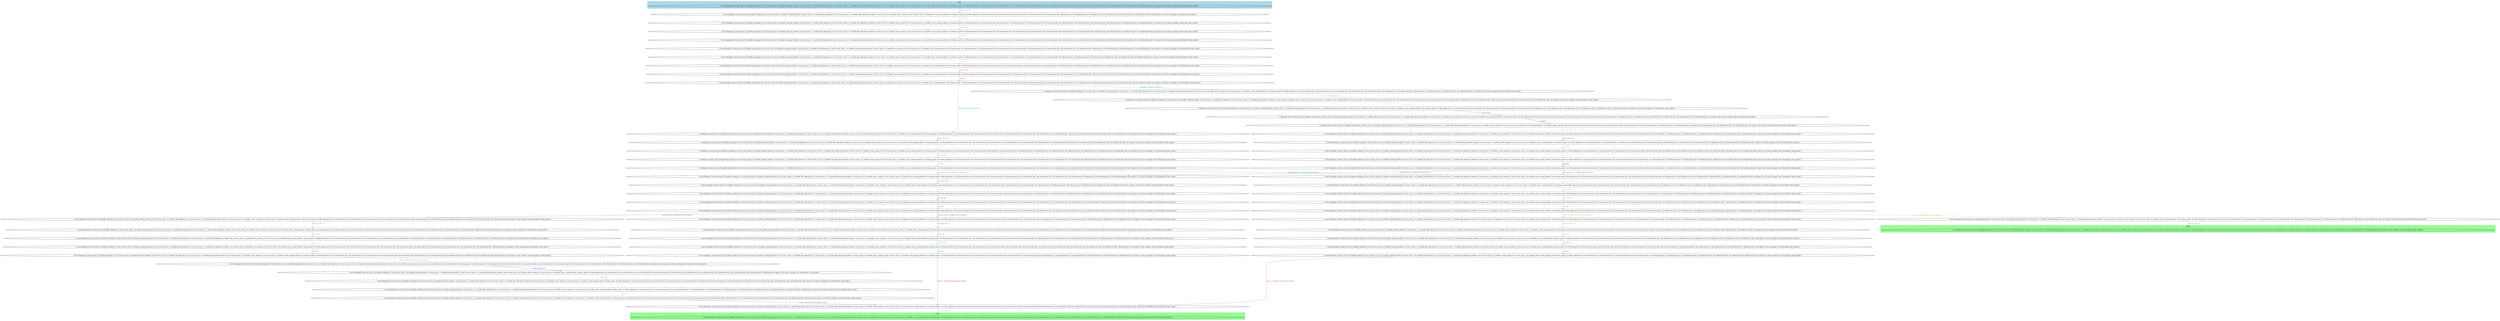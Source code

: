 digraph G {
0 [label="{ (not (cleaning)), (current_state_0 s0_handler_cleaning_0), (not (current_state_0 s0_handler_cleaning_broken)), (current_state_1 s1_handler_film_deposition_0), (not (current_state_1 s1_handler_film_deposition_broken)), (current_state_2 s2_handler_resist_coating_0), (not (current_state_2 s2_handler_resist_coating_broken)), (not (dummy_goal)), (not (film_deposition)), (not (newautstate q2)), (not (newautstate q3)), (not (newautstate q4)), (not (newautstate q5)), (not (newautstate q6)), (oldautstate q1), (not (oldautstate q2)), (not (oldautstate q3)), (not (oldautstate q4)), (not (oldautstate q5)), (not (oldautstate q6)), (not (repair)), (not (resist_coating)), (startsymb), (trans_mode) }"];
1 [label="{ (not (cleaning)), (current_state_0 s0_handler_cleaning_0), (not (current_state_0 s0_handler_cleaning_broken)), (current_state_1 s1_handler_film_deposition_0), (not (current_state_1 s1_handler_film_deposition_broken)), (current_state_2 s2_handler_resist_coating_0), (not (current_state_2 s2_handler_resist_coating_broken)), (not (dummy_goal)), (not (film_deposition)), (not (newautstate q2)), (newautstate q3), (not (newautstate q4)), (not (newautstate q5)), (not (newautstate q6)), (oldautstate q1), (not (oldautstate q2)), (not (oldautstate q3)), (not (oldautstate q4)), (not (oldautstate q5)), (not (oldautstate q6)), (not (repair)), (not (resist_coating)), (startsymb), (trans_mode) }"];
2 [label="{ (not (cleaning)), (current_state_0 s0_handler_cleaning_0), (not (current_state_0 s0_handler_cleaning_broken)), (current_state_1 s1_handler_film_deposition_0), (not (current_state_1 s1_handler_film_deposition_broken)), (current_state_2 s2_handler_resist_coating_0), (not (current_state_2 s2_handler_resist_coating_broken)), (not (dummy_goal)), (not (film_deposition)), (not (newautstate q2)), (newautstate q3), (not (newautstate q4)), (not (newautstate q5)), (not (newautstate q6)), (not (oldautstate q1)), (not (oldautstate q2)), (not (oldautstate q3)), (not (oldautstate q4)), (not (oldautstate q5)), (not (oldautstate q6)), (not (repair)), (not (resist_coating)), (startsymb), (sync_mode) }"];
3 [label="{ (not (cleaning)), (current_state_0 s0_handler_cleaning_0), (not (current_state_0 s0_handler_cleaning_broken)), (current_state_1 s1_handler_film_deposition_0), (not (current_state_1 s1_handler_film_deposition_broken)), (current_state_2 s2_handler_resist_coating_0), (not (current_state_2 s2_handler_resist_coating_broken)), (not (dummy_goal)), (not (film_deposition)), (not (newautstate q2)), (not (newautstate q3)), (not (newautstate q4)), (not (newautstate q5)), (not (newautstate q6)), (not (oldautstate q1)), (not (oldautstate q2)), (oldautstate q3), (not (oldautstate q4)), (not (oldautstate q5)), (not (oldautstate q6)), (not (repair)), (not (resist_coating)), (startsymb), (sync_mode) }"];
4 [label="{ (not (cleaning)), (current_state_0 s0_handler_cleaning_0), (not (current_state_0 s0_handler_cleaning_broken)), (current_state_1 s1_handler_film_deposition_0), (not (current_state_1 s1_handler_film_deposition_broken)), (current_state_2 s2_handler_resist_coating_0), (not (current_state_2 s2_handler_resist_coating_broken)), (not (dummy_goal)), (not (film_deposition)), (not (newautstate q2)), (not (newautstate q3)), (not (newautstate q4)), (not (newautstate q5)), (not (newautstate q6)), (not (oldautstate q1)), (not (oldautstate q2)), (oldautstate q3), (not (oldautstate q4)), (not (oldautstate q5)), (not (oldautstate q6)), (not (repair)), (not (resist_coating)), (startsymb), (world_mode) }"];
5 [label="{ (not (cleaning)), (current_state_0 s0_handler_cleaning_0), (not (current_state_0 s0_handler_cleaning_broken)), (current_state_1 s1_handler_film_deposition_0), (not (current_state_1 s1_handler_film_deposition_broken)), (current_state_2 s2_handler_resist_coating_0), (not (current_state_2 s2_handler_resist_coating_broken)), (not (dummy_goal)), (not (film_deposition)), (not (newautstate q2)), (not (newautstate q3)), (not (newautstate q4)), (not (newautstate q5)), (not (newautstate q6)), (not (oldautstate q1)), (not (oldautstate q2)), (oldautstate q3), (not (oldautstate q4)), (not (oldautstate q5)), (not (oldautstate q6)), (not (repair)), (not (resist_coating)), (not (startsymb)), (trans_mode) }"];
6 [label="{ (not (cleaning)), (current_state_0 s0_handler_cleaning_0), (not (current_state_0 s0_handler_cleaning_broken)), (current_state_1 s1_handler_film_deposition_0), (not (current_state_1 s1_handler_film_deposition_broken)), (current_state_2 s2_handler_resist_coating_0), (not (current_state_2 s2_handler_resist_coating_broken)), (not (dummy_goal)), (not (film_deposition)), (not (newautstate q2)), (newautstate q3), (not (newautstate q4)), (not (newautstate q5)), (not (newautstate q6)), (not (oldautstate q1)), (not (oldautstate q2)), (oldautstate q3), (not (oldautstate q4)), (not (oldautstate q5)), (not (oldautstate q6)), (not (repair)), (not (resist_coating)), (not (startsymb)), (trans_mode) }"];
7 [label="{ (not (cleaning)), (current_state_0 s0_handler_cleaning_0), (not (current_state_0 s0_handler_cleaning_broken)), (current_state_1 s1_handler_film_deposition_0), (not (current_state_1 s1_handler_film_deposition_broken)), (current_state_2 s2_handler_resist_coating_0), (not (current_state_2 s2_handler_resist_coating_broken)), (not (dummy_goal)), (not (film_deposition)), (not (newautstate q2)), (newautstate q3), (not (newautstate q4)), (not (newautstate q5)), (not (newautstate q6)), (not (oldautstate q1)), (not (oldautstate q2)), (not (oldautstate q3)), (not (oldautstate q4)), (not (oldautstate q5)), (not (oldautstate q6)), (not (repair)), (not (resist_coating)), (not (startsymb)), (sync_mode) }"];
8 [label="{ (not (cleaning)), (current_state_0 s0_handler_cleaning_0), (not (current_state_0 s0_handler_cleaning_broken)), (current_state_1 s1_handler_film_deposition_0), (not (current_state_1 s1_handler_film_deposition_broken)), (current_state_2 s2_handler_resist_coating_0), (not (current_state_2 s2_handler_resist_coating_broken)), (not (dummy_goal)), (not (film_deposition)), (not (newautstate q2)), (not (newautstate q3)), (not (newautstate q4)), (not (newautstate q5)), (not (newautstate q6)), (not (oldautstate q1)), (not (oldautstate q2)), (oldautstate q3), (not (oldautstate q4)), (not (oldautstate q5)), (not (oldautstate q6)), (not (repair)), (not (resist_coating)), (not (startsymb)), (sync_mode) }"];
9 [label="{ (not (cleaning)), (current_state_0 s0_handler_cleaning_0), (not (current_state_0 s0_handler_cleaning_broken)), (current_state_1 s1_handler_film_deposition_0), (not (current_state_1 s1_handler_film_deposition_broken)), (current_state_2 s2_handler_resist_coating_0), (not (current_state_2 s2_handler_resist_coating_broken)), (not (dummy_goal)), (not (film_deposition)), (not (newautstate q2)), (not (newautstate q3)), (not (newautstate q4)), (not (newautstate q5)), (not (newautstate q6)), (not (oldautstate q1)), (not (oldautstate q2)), (oldautstate q3), (not (oldautstate q4)), (not (oldautstate q5)), (not (oldautstate q6)), (not (repair)), (not (resist_coating)), (not (startsymb)), (world_mode) }"];
10 [label="{ (cleaning), (not (current_state_0 s0_handler_cleaning_0)), (current_state_0 s0_handler_cleaning_broken), (current_state_1 s1_handler_film_deposition_0), (not (current_state_1 s1_handler_film_deposition_broken)), (current_state_2 s2_handler_resist_coating_0), (not (current_state_2 s2_handler_resist_coating_broken)), (not (dummy_goal)), (not (film_deposition)), (not (newautstate q2)), (not (newautstate q3)), (not (newautstate q4)), (not (newautstate q5)), (not (newautstate q6)), (not (oldautstate q1)), (not (oldautstate q2)), (oldautstate q3), (not (oldautstate q4)), (not (oldautstate q5)), (not (oldautstate q6)), (not (repair)), (not (resist_coating)), (not (startsymb)), (trans_mode) }"];
11 [label="{ (cleaning), (current_state_0 s0_handler_cleaning_0), (not (current_state_0 s0_handler_cleaning_broken)), (current_state_1 s1_handler_film_deposition_0), (not (current_state_1 s1_handler_film_deposition_broken)), (current_state_2 s2_handler_resist_coating_0), (not (current_state_2 s2_handler_resist_coating_broken)), (not (dummy_goal)), (not (film_deposition)), (not (newautstate q2)), (not (newautstate q3)), (not (newautstate q4)), (not (newautstate q5)), (not (newautstate q6)), (not (oldautstate q1)), (not (oldautstate q2)), (oldautstate q3), (not (oldautstate q4)), (not (oldautstate q5)), (not (oldautstate q6)), (not (repair)), (not (resist_coating)), (not (startsymb)), (trans_mode) }"];
12 [label="{ (cleaning), (not (current_state_0 s0_handler_cleaning_0)), (current_state_0 s0_handler_cleaning_broken), (current_state_1 s1_handler_film_deposition_0), (not (current_state_1 s1_handler_film_deposition_broken)), (current_state_2 s2_handler_resist_coating_0), (not (current_state_2 s2_handler_resist_coating_broken)), (not (dummy_goal)), (not (film_deposition)), (not (newautstate q2)), (not (newautstate q3)), (newautstate q4), (not (newautstate q5)), (not (newautstate q6)), (not (oldautstate q1)), (not (oldautstate q2)), (oldautstate q3), (not (oldautstate q4)), (not (oldautstate q5)), (not (oldautstate q6)), (not (repair)), (not (resist_coating)), (not (startsymb)), (trans_mode) }"];
13 [label="{ (cleaning), (current_state_0 s0_handler_cleaning_0), (not (current_state_0 s0_handler_cleaning_broken)), (current_state_1 s1_handler_film_deposition_0), (not (current_state_1 s1_handler_film_deposition_broken)), (current_state_2 s2_handler_resist_coating_0), (not (current_state_2 s2_handler_resist_coating_broken)), (not (dummy_goal)), (not (film_deposition)), (not (newautstate q2)), (not (newautstate q3)), (newautstate q4), (not (newautstate q5)), (not (newautstate q6)), (not (oldautstate q1)), (not (oldautstate q2)), (oldautstate q3), (not (oldautstate q4)), (not (oldautstate q5)), (not (oldautstate q6)), (not (repair)), (not (resist_coating)), (not (startsymb)), (trans_mode) }"];
14 [label="{ (cleaning), (not (current_state_0 s0_handler_cleaning_0)), (current_state_0 s0_handler_cleaning_broken), (current_state_1 s1_handler_film_deposition_0), (not (current_state_1 s1_handler_film_deposition_broken)), (current_state_2 s2_handler_resist_coating_0), (not (current_state_2 s2_handler_resist_coating_broken)), (not (dummy_goal)), (not (film_deposition)), (not (newautstate q2)), (not (newautstate q3)), (newautstate q4), (not (newautstate q5)), (not (newautstate q6)), (not (oldautstate q1)), (not (oldautstate q2)), (not (oldautstate q3)), (not (oldautstate q4)), (not (oldautstate q5)), (not (oldautstate q6)), (not (repair)), (not (resist_coating)), (not (startsymb)), (sync_mode) }"];
15 [label="{ (cleaning), (current_state_0 s0_handler_cleaning_0), (not (current_state_0 s0_handler_cleaning_broken)), (current_state_1 s1_handler_film_deposition_0), (not (current_state_1 s1_handler_film_deposition_broken)), (current_state_2 s2_handler_resist_coating_0), (not (current_state_2 s2_handler_resist_coating_broken)), (not (dummy_goal)), (not (film_deposition)), (not (newautstate q2)), (not (newautstate q3)), (newautstate q4), (not (newautstate q5)), (not (newautstate q6)), (not (oldautstate q1)), (not (oldautstate q2)), (not (oldautstate q3)), (not (oldautstate q4)), (not (oldautstate q5)), (not (oldautstate q6)), (not (repair)), (not (resist_coating)), (not (startsymb)), (sync_mode) }"];
16 [label="{ (cleaning), (not (current_state_0 s0_handler_cleaning_0)), (current_state_0 s0_handler_cleaning_broken), (current_state_1 s1_handler_film_deposition_0), (not (current_state_1 s1_handler_film_deposition_broken)), (current_state_2 s2_handler_resist_coating_0), (not (current_state_2 s2_handler_resist_coating_broken)), (not (dummy_goal)), (not (film_deposition)), (not (newautstate q2)), (not (newautstate q3)), (not (newautstate q4)), (not (newautstate q5)), (not (newautstate q6)), (not (oldautstate q1)), (not (oldautstate q2)), (not (oldautstate q3)), (oldautstate q4), (not (oldautstate q5)), (not (oldautstate q6)), (not (repair)), (not (resist_coating)), (not (startsymb)), (sync_mode) }"];
17 [label="{ (cleaning), (current_state_0 s0_handler_cleaning_0), (not (current_state_0 s0_handler_cleaning_broken)), (current_state_1 s1_handler_film_deposition_0), (not (current_state_1 s1_handler_film_deposition_broken)), (current_state_2 s2_handler_resist_coating_0), (not (current_state_2 s2_handler_resist_coating_broken)), (not (dummy_goal)), (not (film_deposition)), (not (newautstate q2)), (not (newautstate q3)), (not (newautstate q4)), (not (newautstate q5)), (not (newautstate q6)), (not (oldautstate q1)), (not (oldautstate q2)), (not (oldautstate q3)), (oldautstate q4), (not (oldautstate q5)), (not (oldautstate q6)), (not (repair)), (not (resist_coating)), (not (startsymb)), (sync_mode) }"];
18 [label="{ (cleaning), (not (current_state_0 s0_handler_cleaning_0)), (current_state_0 s0_handler_cleaning_broken), (current_state_1 s1_handler_film_deposition_0), (not (current_state_1 s1_handler_film_deposition_broken)), (current_state_2 s2_handler_resist_coating_0), (not (current_state_2 s2_handler_resist_coating_broken)), (not (dummy_goal)), (not (film_deposition)), (not (newautstate q2)), (not (newautstate q3)), (not (newautstate q4)), (not (newautstate q5)), (not (newautstate q6)), (not (oldautstate q1)), (not (oldautstate q2)), (not (oldautstate q3)), (oldautstate q4), (not (oldautstate q5)), (not (oldautstate q6)), (not (repair)), (not (resist_coating)), (not (startsymb)), (world_mode) }"];
19 [label="{ (cleaning), (current_state_0 s0_handler_cleaning_0), (not (current_state_0 s0_handler_cleaning_broken)), (current_state_1 s1_handler_film_deposition_0), (not (current_state_1 s1_handler_film_deposition_broken)), (current_state_2 s2_handler_resist_coating_0), (not (current_state_2 s2_handler_resist_coating_broken)), (not (dummy_goal)), (not (film_deposition)), (not (newautstate q2)), (not (newautstate q3)), (not (newautstate q4)), (not (newautstate q5)), (not (newautstate q6)), (not (oldautstate q1)), (not (oldautstate q2)), (not (oldautstate q3)), (oldautstate q4), (not (oldautstate q5)), (not (oldautstate q6)), (not (repair)), (not (resist_coating)), (not (startsymb)), (world_mode) }"];
20 [label="{ (not (cleaning)), (current_state_0 s0_handler_cleaning_0), (not (current_state_0 s0_handler_cleaning_broken)), (current_state_1 s1_handler_film_deposition_0), (not (current_state_1 s1_handler_film_deposition_broken)), (current_state_2 s2_handler_resist_coating_0), (not (current_state_2 s2_handler_resist_coating_broken)), (not (dummy_goal)), (not (film_deposition)), (not (newautstate q2)), (not (newautstate q3)), (not (newautstate q4)), (not (newautstate q5)), (not (newautstate q6)), (not (oldautstate q1)), (not (oldautstate q2)), (not (oldautstate q3)), (oldautstate q4), (not (oldautstate q5)), (not (oldautstate q6)), (repair), (not (resist_coating)), (not (startsymb)), (trans_mode) }"];
21 [label="{ (not (cleaning)), (current_state_0 s0_handler_cleaning_0), (not (current_state_0 s0_handler_cleaning_broken)), (not (current_state_1 s1_handler_film_deposition_0)), (current_state_1 s1_handler_film_deposition_broken), (current_state_2 s2_handler_resist_coating_0), (not (current_state_2 s2_handler_resist_coating_broken)), (not (dummy_goal)), (film_deposition), (not (newautstate q2)), (not (newautstate q3)), (not (newautstate q4)), (not (newautstate q5)), (not (newautstate q6)), (not (oldautstate q1)), (not (oldautstate q2)), (not (oldautstate q3)), (oldautstate q4), (not (oldautstate q5)), (not (oldautstate q6)), (not (repair)), (not (resist_coating)), (not (startsymb)), (trans_mode) }"];
22 [label="{ (not (cleaning)), (current_state_0 s0_handler_cleaning_0), (not (current_state_0 s0_handler_cleaning_broken)), (current_state_1 s1_handler_film_deposition_0), (not (current_state_1 s1_handler_film_deposition_broken)), (current_state_2 s2_handler_resist_coating_0), (not (current_state_2 s2_handler_resist_coating_broken)), (not (dummy_goal)), (film_deposition), (not (newautstate q2)), (not (newautstate q3)), (not (newautstate q4)), (not (newautstate q5)), (not (newautstate q6)), (not (oldautstate q1)), (not (oldautstate q2)), (not (oldautstate q3)), (oldautstate q4), (not (oldautstate q5)), (not (oldautstate q6)), (not (repair)), (not (resist_coating)), (not (startsymb)), (trans_mode) }"];
23 [label="{ (not (cleaning)), (current_state_0 s0_handler_cleaning_0), (not (current_state_0 s0_handler_cleaning_broken)), (current_state_1 s1_handler_film_deposition_0), (not (current_state_1 s1_handler_film_deposition_broken)), (current_state_2 s2_handler_resist_coating_0), (not (current_state_2 s2_handler_resist_coating_broken)), (not (dummy_goal)), (not (film_deposition)), (not (newautstate q2)), (not (newautstate q3)), (newautstate q4), (not (newautstate q5)), (not (newautstate q6)), (not (oldautstate q1)), (not (oldautstate q2)), (not (oldautstate q3)), (oldautstate q4), (not (oldautstate q5)), (not (oldautstate q6)), (repair), (not (resist_coating)), (not (startsymb)), (trans_mode) }"];
24 [label="{ (not (cleaning)), (current_state_0 s0_handler_cleaning_0), (not (current_state_0 s0_handler_cleaning_broken)), (not (current_state_1 s1_handler_film_deposition_0)), (current_state_1 s1_handler_film_deposition_broken), (current_state_2 s2_handler_resist_coating_0), (not (current_state_2 s2_handler_resist_coating_broken)), (not (dummy_goal)), (film_deposition), (not (newautstate q2)), (not (newautstate q3)), (not (newautstate q4)), (newautstate q5), (not (newautstate q6)), (not (oldautstate q1)), (not (oldautstate q2)), (not (oldautstate q3)), (oldautstate q4), (not (oldautstate q5)), (not (oldautstate q6)), (not (repair)), (not (resist_coating)), (not (startsymb)), (trans_mode) }"];
25 [label="{ (not (cleaning)), (current_state_0 s0_handler_cleaning_0), (not (current_state_0 s0_handler_cleaning_broken)), (current_state_1 s1_handler_film_deposition_0), (not (current_state_1 s1_handler_film_deposition_broken)), (current_state_2 s2_handler_resist_coating_0), (not (current_state_2 s2_handler_resist_coating_broken)), (not (dummy_goal)), (film_deposition), (not (newautstate q2)), (not (newautstate q3)), (not (newautstate q4)), (newautstate q5), (not (newautstate q6)), (not (oldautstate q1)), (not (oldautstate q2)), (not (oldautstate q3)), (oldautstate q4), (not (oldautstate q5)), (not (oldautstate q6)), (not (repair)), (not (resist_coating)), (not (startsymb)), (trans_mode) }"];
26 [label="{ (not (cleaning)), (current_state_0 s0_handler_cleaning_0), (not (current_state_0 s0_handler_cleaning_broken)), (current_state_1 s1_handler_film_deposition_0), (not (current_state_1 s1_handler_film_deposition_broken)), (current_state_2 s2_handler_resist_coating_0), (not (current_state_2 s2_handler_resist_coating_broken)), (not (dummy_goal)), (not (film_deposition)), (not (newautstate q2)), (not (newautstate q3)), (newautstate q4), (not (newautstate q5)), (not (newautstate q6)), (not (oldautstate q1)), (not (oldautstate q2)), (not (oldautstate q3)), (not (oldautstate q4)), (not (oldautstate q5)), (not (oldautstate q6)), (repair), (not (resist_coating)), (not (startsymb)), (sync_mode) }"];
27 [label="{ (not (cleaning)), (current_state_0 s0_handler_cleaning_0), (not (current_state_0 s0_handler_cleaning_broken)), (not (current_state_1 s1_handler_film_deposition_0)), (current_state_1 s1_handler_film_deposition_broken), (current_state_2 s2_handler_resist_coating_0), (not (current_state_2 s2_handler_resist_coating_broken)), (not (dummy_goal)), (film_deposition), (not (newautstate q2)), (not (newautstate q3)), (not (newautstate q4)), (newautstate q5), (not (newautstate q6)), (not (oldautstate q1)), (not (oldautstate q2)), (not (oldautstate q3)), (not (oldautstate q4)), (not (oldautstate q5)), (not (oldautstate q6)), (not (repair)), (not (resist_coating)), (not (startsymb)), (sync_mode) }"];
28 [label="{ (not (cleaning)), (current_state_0 s0_handler_cleaning_0), (not (current_state_0 s0_handler_cleaning_broken)), (current_state_1 s1_handler_film_deposition_0), (not (current_state_1 s1_handler_film_deposition_broken)), (current_state_2 s2_handler_resist_coating_0), (not (current_state_2 s2_handler_resist_coating_broken)), (not (dummy_goal)), (film_deposition), (not (newautstate q2)), (not (newautstate q3)), (not (newautstate q4)), (newautstate q5), (not (newautstate q6)), (not (oldautstate q1)), (not (oldautstate q2)), (not (oldautstate q3)), (not (oldautstate q4)), (not (oldautstate q5)), (not (oldautstate q6)), (not (repair)), (not (resist_coating)), (not (startsymb)), (sync_mode) }"];
29 [label="{ (not (cleaning)), (current_state_0 s0_handler_cleaning_0), (not (current_state_0 s0_handler_cleaning_broken)), (current_state_1 s1_handler_film_deposition_0), (not (current_state_1 s1_handler_film_deposition_broken)), (current_state_2 s2_handler_resist_coating_0), (not (current_state_2 s2_handler_resist_coating_broken)), (not (dummy_goal)), (not (film_deposition)), (not (newautstate q2)), (not (newautstate q3)), (not (newautstate q4)), (not (newautstate q5)), (not (newautstate q6)), (not (oldautstate q1)), (not (oldautstate q2)), (not (oldautstate q3)), (oldautstate q4), (not (oldautstate q5)), (not (oldautstate q6)), (repair), (not (resist_coating)), (not (startsymb)), (sync_mode) }"];
30 [label="{ (not (cleaning)), (current_state_0 s0_handler_cleaning_0), (not (current_state_0 s0_handler_cleaning_broken)), (not (current_state_1 s1_handler_film_deposition_0)), (current_state_1 s1_handler_film_deposition_broken), (current_state_2 s2_handler_resist_coating_0), (not (current_state_2 s2_handler_resist_coating_broken)), (not (dummy_goal)), (film_deposition), (not (newautstate q2)), (not (newautstate q3)), (not (newautstate q4)), (not (newautstate q5)), (not (newautstate q6)), (not (oldautstate q1)), (not (oldautstate q2)), (not (oldautstate q3)), (not (oldautstate q4)), (oldautstate q5), (not (oldautstate q6)), (not (repair)), (not (resist_coating)), (not (startsymb)), (sync_mode) }"];
31 [label="{ (not (cleaning)), (current_state_0 s0_handler_cleaning_0), (not (current_state_0 s0_handler_cleaning_broken)), (current_state_1 s1_handler_film_deposition_0), (not (current_state_1 s1_handler_film_deposition_broken)), (current_state_2 s2_handler_resist_coating_0), (not (current_state_2 s2_handler_resist_coating_broken)), (not (dummy_goal)), (film_deposition), (not (newautstate q2)), (not (newautstate q3)), (not (newautstate q4)), (not (newautstate q5)), (not (newautstate q6)), (not (oldautstate q1)), (not (oldautstate q2)), (not (oldautstate q3)), (not (oldautstate q4)), (oldautstate q5), (not (oldautstate q6)), (not (repair)), (not (resist_coating)), (not (startsymb)), (sync_mode) }"];
32 [label="{ (not (cleaning)), (current_state_0 s0_handler_cleaning_0), (not (current_state_0 s0_handler_cleaning_broken)), (current_state_1 s1_handler_film_deposition_0), (not (current_state_1 s1_handler_film_deposition_broken)), (current_state_2 s2_handler_resist_coating_0), (not (current_state_2 s2_handler_resist_coating_broken)), (not (dummy_goal)), (not (film_deposition)), (not (newautstate q2)), (not (newautstate q3)), (not (newautstate q4)), (not (newautstate q5)), (not (newautstate q6)), (not (oldautstate q1)), (not (oldautstate q2)), (not (oldautstate q3)), (oldautstate q4), (not (oldautstate q5)), (not (oldautstate q6)), (repair), (not (resist_coating)), (not (startsymb)), (world_mode) }"];
33 [label="{ (not (cleaning)), (current_state_0 s0_handler_cleaning_0), (not (current_state_0 s0_handler_cleaning_broken)), (not (current_state_1 s1_handler_film_deposition_0)), (current_state_1 s1_handler_film_deposition_broken), (current_state_2 s2_handler_resist_coating_0), (not (current_state_2 s2_handler_resist_coating_broken)), (not (dummy_goal)), (film_deposition), (not (newautstate q2)), (not (newautstate q3)), (not (newautstate q4)), (not (newautstate q5)), (not (newautstate q6)), (not (oldautstate q1)), (not (oldautstate q2)), (not (oldautstate q3)), (not (oldautstate q4)), (oldautstate q5), (not (oldautstate q6)), (not (repair)), (not (resist_coating)), (not (startsymb)), (world_mode) }"];
34 [label="{ (not (cleaning)), (current_state_0 s0_handler_cleaning_0), (not (current_state_0 s0_handler_cleaning_broken)), (current_state_1 s1_handler_film_deposition_0), (not (current_state_1 s1_handler_film_deposition_broken)), (current_state_2 s2_handler_resist_coating_0), (not (current_state_2 s2_handler_resist_coating_broken)), (not (dummy_goal)), (film_deposition), (not (newautstate q2)), (not (newautstate q3)), (not (newautstate q4)), (not (newautstate q5)), (not (newautstate q6)), (not (oldautstate q1)), (not (oldautstate q2)), (not (oldautstate q3)), (not (oldautstate q4)), (oldautstate q5), (not (oldautstate q6)), (not (repair)), (not (resist_coating)), (not (startsymb)), (world_mode) }"];
35 [label="{ (not (cleaning)), (current_state_0 s0_handler_cleaning_0), (not (current_state_0 s0_handler_cleaning_broken)), (not (current_state_1 s1_handler_film_deposition_0)), (current_state_1 s1_handler_film_deposition_broken), (current_state_2 s2_handler_resist_coating_0), (not (current_state_2 s2_handler_resist_coating_broken)), (not (dummy_goal)), (not (film_deposition)), (not (newautstate q2)), (not (newautstate q3)), (not (newautstate q4)), (not (newautstate q5)), (not (newautstate q6)), (not (oldautstate q1)), (not (oldautstate q2)), (not (oldautstate q3)), (not (oldautstate q4)), (oldautstate q5), (not (oldautstate q6)), (not (repair)), (resist_coating), (not (startsymb)), (trans_mode) }"];
36 [label="{ (not (cleaning)), (current_state_0 s0_handler_cleaning_0), (not (current_state_0 s0_handler_cleaning_broken)), (not (current_state_1 s1_handler_film_deposition_0)), (current_state_1 s1_handler_film_deposition_broken), (not (current_state_2 s2_handler_resist_coating_0)), (current_state_2 s2_handler_resist_coating_broken), (not (dummy_goal)), (not (film_deposition)), (not (newautstate q2)), (not (newautstate q3)), (not (newautstate q4)), (not (newautstate q5)), (not (newautstate q6)), (not (oldautstate q1)), (not (oldautstate q2)), (not (oldautstate q3)), (not (oldautstate q4)), (oldautstate q5), (not (oldautstate q6)), (not (repair)), (resist_coating), (not (startsymb)), (trans_mode) }"];
37 [label="{ (not (cleaning)), (current_state_0 s0_handler_cleaning_0), (not (current_state_0 s0_handler_cleaning_broken)), (current_state_1 s1_handler_film_deposition_0), (not (current_state_1 s1_handler_film_deposition_broken)), (current_state_2 s2_handler_resist_coating_0), (not (current_state_2 s2_handler_resist_coating_broken)), (not (dummy_goal)), (not (film_deposition)), (not (newautstate q2)), (not (newautstate q3)), (not (newautstate q4)), (not (newautstate q5)), (not (newautstate q6)), (not (oldautstate q1)), (not (oldautstate q2)), (not (oldautstate q3)), (not (oldautstate q4)), (oldautstate q5), (not (oldautstate q6)), (not (repair)), (resist_coating), (not (startsymb)), (trans_mode) }"];
38 [label="{ (not (cleaning)), (current_state_0 s0_handler_cleaning_0), (not (current_state_0 s0_handler_cleaning_broken)), (current_state_1 s1_handler_film_deposition_0), (not (current_state_1 s1_handler_film_deposition_broken)), (not (current_state_2 s2_handler_resist_coating_0)), (current_state_2 s2_handler_resist_coating_broken), (not (dummy_goal)), (not (film_deposition)), (not (newautstate q2)), (not (newautstate q3)), (not (newautstate q4)), (not (newautstate q5)), (not (newautstate q6)), (not (oldautstate q1)), (not (oldautstate q2)), (not (oldautstate q3)), (not (oldautstate q4)), (oldautstate q5), (not (oldautstate q6)), (not (repair)), (resist_coating), (not (startsymb)), (trans_mode) }"];
39 [label="{ (not (cleaning)), (current_state_0 s0_handler_cleaning_0), (not (current_state_0 s0_handler_cleaning_broken)), (not (current_state_1 s1_handler_film_deposition_0)), (current_state_1 s1_handler_film_deposition_broken), (current_state_2 s2_handler_resist_coating_0), (not (current_state_2 s2_handler_resist_coating_broken)), (dummy_goal), (not (film_deposition)), (not (newautstate q2)), (not (newautstate q3)), (not (newautstate q4)), (not (newautstate q5)), (newautstate q6), (not (oldautstate q1)), (not (oldautstate q2)), (not (oldautstate q3)), (not (oldautstate q4)), (oldautstate q5), (not (oldautstate q6)), (not (repair)), (resist_coating), (not (startsymb)), (trans_mode) }"];
40 [label="{ (not (cleaning)), (current_state_0 s0_handler_cleaning_0), (not (current_state_0 s0_handler_cleaning_broken)), (not (current_state_1 s1_handler_film_deposition_0)), (current_state_1 s1_handler_film_deposition_broken), (not (current_state_2 s2_handler_resist_coating_0)), (current_state_2 s2_handler_resist_coating_broken), (dummy_goal), (not (film_deposition)), (not (newautstate q2)), (not (newautstate q3)), (not (newautstate q4)), (not (newautstate q5)), (newautstate q6), (not (oldautstate q1)), (not (oldautstate q2)), (not (oldautstate q3)), (not (oldautstate q4)), (oldautstate q5), (not (oldautstate q6)), (not (repair)), (resist_coating), (not (startsymb)), (trans_mode) }"];
41 [label="{ (not (cleaning)), (current_state_0 s0_handler_cleaning_0), (not (current_state_0 s0_handler_cleaning_broken)), (current_state_1 s1_handler_film_deposition_0), (not (current_state_1 s1_handler_film_deposition_broken)), (current_state_2 s2_handler_resist_coating_0), (not (current_state_2 s2_handler_resist_coating_broken)), (dummy_goal), (not (film_deposition)), (not (newautstate q2)), (not (newautstate q3)), (not (newautstate q4)), (not (newautstate q5)), (newautstate q6), (not (oldautstate q1)), (not (oldautstate q2)), (not (oldautstate q3)), (not (oldautstate q4)), (oldautstate q5), (not (oldautstate q6)), (not (repair)), (resist_coating), (not (startsymb)), (trans_mode) }"];
42 [label="{ (not (cleaning)), (current_state_0 s0_handler_cleaning_0), (not (current_state_0 s0_handler_cleaning_broken)), (current_state_1 s1_handler_film_deposition_0), (not (current_state_1 s1_handler_film_deposition_broken)), (not (current_state_2 s2_handler_resist_coating_0)), (current_state_2 s2_handler_resist_coating_broken), (dummy_goal), (not (film_deposition)), (not (newautstate q2)), (not (newautstate q3)), (not (newautstate q4)), (not (newautstate q5)), (newautstate q6), (not (oldautstate q1)), (not (oldautstate q2)), (not (oldautstate q3)), (not (oldautstate q4)), (oldautstate q5), (not (oldautstate q6)), (not (repair)), (resist_coating), (not (startsymb)), (trans_mode) }"];
43 [label="{ (not (cleaning)), (current_state_0 s0_handler_cleaning_0), (not (current_state_0 s0_handler_cleaning_broken)), (not (current_state_1 s1_handler_film_deposition_0)), (current_state_1 s1_handler_film_deposition_broken), (current_state_2 s2_handler_resist_coating_0), (not (current_state_2 s2_handler_resist_coating_broken)), (dummy_goal), (not (film_deposition)), (not (newautstate q2)), (not (newautstate q3)), (not (newautstate q4)), (not (newautstate q5)), (newautstate q6), (not (oldautstate q1)), (not (oldautstate q2)), (not (oldautstate q3)), (not (oldautstate q4)), (not (oldautstate q5)), (not (oldautstate q6)), (not (repair)), (resist_coating), (not (startsymb)), (sync_mode) }"];
44 [label="{ (not (cleaning)), (current_state_0 s0_handler_cleaning_0), (not (current_state_0 s0_handler_cleaning_broken)), (not (current_state_1 s1_handler_film_deposition_0)), (current_state_1 s1_handler_film_deposition_broken), (not (current_state_2 s2_handler_resist_coating_0)), (current_state_2 s2_handler_resist_coating_broken), (dummy_goal), (not (film_deposition)), (not (newautstate q2)), (not (newautstate q3)), (not (newautstate q4)), (not (newautstate q5)), (newautstate q6), (not (oldautstate q1)), (not (oldautstate q2)), (not (oldautstate q3)), (not (oldautstate q4)), (not (oldautstate q5)), (not (oldautstate q6)), (not (repair)), (resist_coating), (not (startsymb)), (sync_mode) }"];
45 [label="{ (not (cleaning)), (current_state_0 s0_handler_cleaning_0), (not (current_state_0 s0_handler_cleaning_broken)), (current_state_1 s1_handler_film_deposition_0), (not (current_state_1 s1_handler_film_deposition_broken)), (not (current_state_2 s2_handler_resist_coating_0)), (current_state_2 s2_handler_resist_coating_broken), (dummy_goal), (not (film_deposition)), (not (newautstate q2)), (not (newautstate q3)), (not (newautstate q4)), (not (newautstate q5)), (newautstate q6), (not (oldautstate q1)), (not (oldautstate q2)), (not (oldautstate q3)), (not (oldautstate q4)), (not (oldautstate q5)), (not (oldautstate q6)), (not (repair)), (resist_coating), (not (startsymb)), (sync_mode) }"];
46 [label="{ (not (cleaning)), (current_state_0 s0_handler_cleaning_0), (not (current_state_0 s0_handler_cleaning_broken)), (not (current_state_1 s1_handler_film_deposition_0)), (current_state_1 s1_handler_film_deposition_broken), (current_state_2 s2_handler_resist_coating_0), (not (current_state_2 s2_handler_resist_coating_broken)), (dummy_goal), (not (film_deposition)), (not (newautstate q2)), (not (newautstate q3)), (not (newautstate q4)), (not (newautstate q5)), (not (newautstate q6)), (not (oldautstate q1)), (not (oldautstate q2)), (not (oldautstate q3)), (not (oldautstate q4)), (not (oldautstate q5)), (oldautstate q6), (not (repair)), (resist_coating), (not (startsymb)), (sync_mode) }"];
47 [label="{ (not (cleaning)), (current_state_0 s0_handler_cleaning_0), (not (current_state_0 s0_handler_cleaning_broken)), (not (current_state_1 s1_handler_film_deposition_0)), (current_state_1 s1_handler_film_deposition_broken), (not (current_state_2 s2_handler_resist_coating_0)), (current_state_2 s2_handler_resist_coating_broken), (dummy_goal), (not (film_deposition)), (not (newautstate q2)), (not (newautstate q3)), (not (newautstate q4)), (not (newautstate q5)), (not (newautstate q6)), (not (oldautstate q1)), (not (oldautstate q2)), (not (oldautstate q3)), (not (oldautstate q4)), (not (oldautstate q5)), (oldautstate q6), (not (repair)), (resist_coating), (not (startsymb)), (sync_mode) }"];
48 [label="{ (not (cleaning)), (current_state_0 s0_handler_cleaning_0), (not (current_state_0 s0_handler_cleaning_broken)), (current_state_1 s1_handler_film_deposition_0), (not (current_state_1 s1_handler_film_deposition_broken)), (not (current_state_2 s2_handler_resist_coating_0)), (current_state_2 s2_handler_resist_coating_broken), (dummy_goal), (not (film_deposition)), (not (newautstate q2)), (not (newautstate q3)), (not (newautstate q4)), (not (newautstate q5)), (not (newautstate q6)), (not (oldautstate q1)), (not (oldautstate q2)), (not (oldautstate q3)), (not (oldautstate q4)), (not (oldautstate q5)), (oldautstate q6), (not (repair)), (resist_coating), (not (startsymb)), (sync_mode) }"];
49 [label="{ (not (cleaning)), (current_state_0 s0_handler_cleaning_0), (not (current_state_0 s0_handler_cleaning_broken)), (not (current_state_1 s1_handler_film_deposition_0)), (current_state_1 s1_handler_film_deposition_broken), (current_state_2 s2_handler_resist_coating_0), (not (current_state_2 s2_handler_resist_coating_broken)), (not (dummy_goal)), (not (film_deposition)), (not (newautstate q2)), (not (newautstate q3)), (not (newautstate q4)), (not (newautstate q5)), (not (newautstate q6)), (not (oldautstate q1)), (not (oldautstate q2)), (not (oldautstate q3)), (not (oldautstate q4)), (not (oldautstate q5)), (oldautstate q6), (not (repair)), (resist_coating), (not (startsymb)), (world_mode) }"];
50 [label="{ (not (cleaning)), (current_state_0 s0_handler_cleaning_0), (not (current_state_0 s0_handler_cleaning_broken)), (not (current_state_1 s1_handler_film_deposition_0)), (current_state_1 s1_handler_film_deposition_broken), (not (current_state_2 s2_handler_resist_coating_0)), (current_state_2 s2_handler_resist_coating_broken), (not (dummy_goal)), (not (film_deposition)), (not (newautstate q2)), (not (newautstate q3)), (not (newautstate q4)), (not (newautstate q5)), (not (newautstate q6)), (not (oldautstate q1)), (not (oldautstate q2)), (not (oldautstate q3)), (not (oldautstate q4)), (not (oldautstate q5)), (oldautstate q6), (not (repair)), (resist_coating), (not (startsymb)), (world_mode) }"];
51 [label="{ (not (cleaning)), (current_state_0 s0_handler_cleaning_0), (not (current_state_0 s0_handler_cleaning_broken)), (current_state_1 s1_handler_film_deposition_0), (not (current_state_1 s1_handler_film_deposition_broken)), (not (current_state_2 s2_handler_resist_coating_0)), (current_state_2 s2_handler_resist_coating_broken), (not (dummy_goal)), (not (film_deposition)), (not (newautstate q2)), (not (newautstate q3)), (not (newautstate q4)), (not (newautstate q5)), (not (newautstate q6)), (not (oldautstate q1)), (not (oldautstate q2)), (not (oldautstate q3)), (not (oldautstate q4)), (not (oldautstate q5)), (oldautstate q6), (not (repair)), (resist_coating), (not (startsymb)), (world_mode) }"];
52 [label="{ (not (cleaning)), (current_state_0 s0_handler_cleaning_0), (not (current_state_0 s0_handler_cleaning_broken)), (current_state_1 s1_handler_film_deposition_0), (not (current_state_1 s1_handler_film_deposition_broken)), (current_state_2 s2_handler_resist_coating_0), (not (current_state_2 s2_handler_resist_coating_broken)), (not (dummy_goal)), (not (film_deposition)), (not (newautstate q2)), (not (newautstate q3)), (not (newautstate q4)), (not (newautstate q5)), (not (newautstate q6)), (not (oldautstate q1)), (not (oldautstate q2)), (not (oldautstate q3)), (not (oldautstate q4)), (not (oldautstate q5)), (oldautstate q6), (repair), (not (resist_coating)), (not (startsymb)), (trans_mode) }"];
53 [label="{ (not (cleaning)), (current_state_0 s0_handler_cleaning_0), (not (current_state_0 s0_handler_cleaning_broken)), (current_state_1 s1_handler_film_deposition_0), (not (current_state_1 s1_handler_film_deposition_broken)), (not (current_state_2 s2_handler_resist_coating_0)), (current_state_2 s2_handler_resist_coating_broken), (not (dummy_goal)), (not (film_deposition)), (not (newautstate q2)), (not (newautstate q3)), (not (newautstate q4)), (not (newautstate q5)), (not (newautstate q6)), (not (oldautstate q1)), (not (oldautstate q2)), (not (oldautstate q3)), (not (oldautstate q4)), (not (oldautstate q5)), (oldautstate q6), (repair), (not (resist_coating)), (not (startsymb)), (trans_mode) }"];
54 [label="{ (not (cleaning)), (current_state_0 s0_handler_cleaning_0), (not (current_state_0 s0_handler_cleaning_broken)), (current_state_1 s1_handler_film_deposition_0), (not (current_state_1 s1_handler_film_deposition_broken)), (current_state_2 s2_handler_resist_coating_0), (not (current_state_2 s2_handler_resist_coating_broken)), (dummy_goal), (not (film_deposition)), (not (newautstate q2)), (not (newautstate q3)), (not (newautstate q4)), (not (newautstate q5)), (newautstate q6), (not (oldautstate q1)), (not (oldautstate q2)), (not (oldautstate q3)), (not (oldautstate q4)), (not (oldautstate q5)), (oldautstate q6), (repair), (not (resist_coating)), (not (startsymb)), (trans_mode) }"];
55 [label="{ (not (cleaning)), (current_state_0 s0_handler_cleaning_0), (not (current_state_0 s0_handler_cleaning_broken)), (current_state_1 s1_handler_film_deposition_0), (not (current_state_1 s1_handler_film_deposition_broken)), (not (current_state_2 s2_handler_resist_coating_0)), (current_state_2 s2_handler_resist_coating_broken), (dummy_goal), (not (film_deposition)), (not (newautstate q2)), (not (newautstate q3)), (not (newautstate q4)), (not (newautstate q5)), (newautstate q6), (not (oldautstate q1)), (not (oldautstate q2)), (not (oldautstate q3)), (not (oldautstate q4)), (not (oldautstate q5)), (oldautstate q6), (repair), (not (resist_coating)), (not (startsymb)), (trans_mode) }"];
56 [label="{ (not (cleaning)), (current_state_0 s0_handler_cleaning_0), (not (current_state_0 s0_handler_cleaning_broken)), (current_state_1 s1_handler_film_deposition_0), (not (current_state_1 s1_handler_film_deposition_broken)), (not (current_state_2 s2_handler_resist_coating_0)), (current_state_2 s2_handler_resist_coating_broken), (dummy_goal), (not (film_deposition)), (not (newautstate q2)), (not (newautstate q3)), (not (newautstate q4)), (not (newautstate q5)), (newautstate q6), (not (oldautstate q1)), (not (oldautstate q2)), (not (oldautstate q3)), (not (oldautstate q4)), (not (oldautstate q5)), (not (oldautstate q6)), (repair), (not (resist_coating)), (not (startsymb)), (sync_mode) }"];
57 [label="{ (not (cleaning)), (current_state_0 s0_handler_cleaning_0), (not (current_state_0 s0_handler_cleaning_broken)), (current_state_1 s1_handler_film_deposition_0), (not (current_state_1 s1_handler_film_deposition_broken)), (not (current_state_2 s2_handler_resist_coating_0)), (current_state_2 s2_handler_resist_coating_broken), (dummy_goal), (not (film_deposition)), (not (newautstate q2)), (not (newautstate q3)), (not (newautstate q4)), (not (newautstate q5)), (not (newautstate q6)), (not (oldautstate q1)), (not (oldautstate q2)), (not (oldautstate q3)), (not (oldautstate q4)), (not (oldautstate q5)), (oldautstate q6), (repair), (not (resist_coating)), (not (startsymb)), (sync_mode) }"];
58 [label="{ (not (cleaning)), (current_state_0 s0_handler_cleaning_0), (not (current_state_0 s0_handler_cleaning_broken)), (current_state_1 s1_handler_film_deposition_0), (not (current_state_1 s1_handler_film_deposition_broken)), (not (current_state_2 s2_handler_resist_coating_0)), (current_state_2 s2_handler_resist_coating_broken), (not (dummy_goal)), (not (film_deposition)), (not (newautstate q2)), (not (newautstate q3)), (not (newautstate q4)), (not (newautstate q5)), (not (newautstate q6)), (not (oldautstate q1)), (not (oldautstate q2)), (not (oldautstate q3)), (not (oldautstate q4)), (not (oldautstate q5)), (oldautstate q6), (repair), (not (resist_coating)), (not (startsymb)), (world_mode) }"];
0 -> 1 [label="trans_aut_q1_t2", color="#13AEA3", fontcolor="#13AEA3"];
1 -> 2 [label="start_sync", color="#A7AE9A", fontcolor="#A7AE9A"];
2 -> 3 [label="sync_q3_pos", color="#19DC2C", fontcolor="#19DC2C"];
3 -> 4 [label="continue", color="#E2B41A", fontcolor="#E2B41A"];
4 -> 5 [label="startaction", color="#C8EFC7", fontcolor="#C8EFC7"];
5 -> 6 [label="trans_aut_q3_t4", color="#F7E0D5", fontcolor="#F7E0D5"];
6 -> 7 [label="start_sync", color="#C4C152", fontcolor="#C4C152"];
7 -> 8 [label="sync_q3_pos", color="#F44303", fontcolor="#F44303"];
8 -> 9 [label="continue", color="#B421BE", fontcolor="#B421BE"];
9 -> 10 [label="cleaning_0_handler_cleaning_0", color="#18A791", fontcolor="#18A791"];
9 -> 11 [label="cleaning_0_handler_cleaning_0", color="#18A791", fontcolor="#18A791"];
10 -> 12 [label="trans_aut_q3_t5", color="#12E771", fontcolor="#12E771"];
11 -> 13 [label="trans_aut_q3_t5", color="#C33047", fontcolor="#C33047"];
12 -> 14 [label="start_sync", color="#FBC666", fontcolor="#FBC666"];
13 -> 15 [label="start_sync", color="#8FCEB2", fontcolor="#8FCEB2"];
14 -> 16 [label="sync_q4_pos", color="#982C95", fontcolor="#982C95"];
15 -> 17 [label="sync_q4_pos", color="#E94C31", fontcolor="#E94C31"];
16 -> 18 [label="continue", color="#6615EF", fontcolor="#6615EF"];
17 -> 19 [label="continue", color="#31B4E5", fontcolor="#31B4E5"];
18 -> 20 [label="repair_0_handler_cleaning_broken", color="#7DF2E7", fontcolor="#7DF2E7"];
19 -> 21 [label="film_deposition_1_handler_film_deposition_0", color="#3686C5", fontcolor="#3686C5"];
19 -> 22 [label="film_deposition_1_handler_film_deposition_0", color="#3686C5", fontcolor="#3686C5"];
20 -> 23 [label="trans_aut_q4_t8", color="#197735", fontcolor="#197735"];
21 -> 24 [label="trans_aut_q4_t9", color="#AE29BB", fontcolor="#AE29BB"];
22 -> 25 [label="trans_aut_q4_t9", color="#F4E10B", fontcolor="#F4E10B"];
23 -> 26 [label="start_sync", color="#B285DB", fontcolor="#B285DB"];
24 -> 27 [label="start_sync", color="#84DA71", fontcolor="#84DA71"];
25 -> 28 [label="start_sync", color="#31E1B5", fontcolor="#31E1B5"];
26 -> 29 [label="sync_q4_pos", color="#CD9C8D", fontcolor="#CD9C8D"];
27 -> 30 [label="sync_q5_pos", color="#C10E64", fontcolor="#C10E64"];
28 -> 31 [label="sync_q5_pos", color="#6C8AC6", fontcolor="#6C8AC6"];
29 -> 32 [label="continue", color="#5C1BA9", fontcolor="#5C1BA9"];
30 -> 33 [label="continue", color="#A03A8D", fontcolor="#A03A8D"];
31 -> 34 [label="continue", color="#9263D3", fontcolor="#9263D3"];
32 -> 21 [label="film_deposition_1_handler_film_deposition_0", color="#486769", fontcolor="#486769"];
32 -> 22 [label="film_deposition_1_handler_film_deposition_0", color="#486769", fontcolor="#486769"];
33 -> 35 [label="resist_coating_2_handler_resist_coating_0", color="#41499B", fontcolor="#41499B"];
33 -> 36 [label="resist_coating_2_handler_resist_coating_0", color="#41499B", fontcolor="#41499B"];
34 -> 37 [label="resist_coating_2_handler_resist_coating_0", color="#B5AD2C", fontcolor="#B5AD2C"];
34 -> 38 [label="resist_coating_2_handler_resist_coating_0", color="#B5AD2C", fontcolor="#B5AD2C"];
35 -> 39 [label="trans_aut_q5_t13", color="#4651D1", fontcolor="#4651D1"];
36 -> 40 [label="trans_aut_q5_t13", color="#A45A43", fontcolor="#A45A43"];
37 -> 41 [label="trans_aut_q5_t13", color="#E92AEC", fontcolor="#E92AEC"];
38 -> 42 [label="trans_aut_q5_t13", color="#60B76D", fontcolor="#60B76D"];
39 -> 43 [label="start_sync", color="#D84742", fontcolor="#D84742"];
40 -> 44 [label="start_sync", color="#6987BA", fontcolor="#6987BA"];
42 -> 45 [label="start_sync", color="#66BCDF", fontcolor="#66BCDF"];
43 -> 46 [label="sync_q6_pos", color="#2CD38E", fontcolor="#2CD38E"];
44 -> 47 [label="sync_q6_pos", color="#9EF982", fontcolor="#9EF982"];
45 -> 48 [label="sync_q6_pos", color="#31A6E2", fontcolor="#31A6E2"];
46 -> 49 [label="continue", color="#31AC15", fontcolor="#31AC15"];
47 -> 50 [label="continue", color="#FD22E4", fontcolor="#FD22E4"];
48 -> 51 [label="continue", color="#3589CD", fontcolor="#3589CD"];
49 -> 52 [label="repair_1_handler_film_deposition_broken", color="#B10686", fontcolor="#B10686"];
50 -> 53 [label="repair_1_handler_film_deposition_broken", color="#D88CB9", fontcolor="#D88CB9"];
51 -> 52 [label="repair_2_handler_resist_coating_broken", color="#BA19C8", fontcolor="#BA19C8"];
52 -> 54 [label="trans_aut_q6_t16", color="#1EDDB8", fontcolor="#1EDDB8"];
53 -> 55 [label="trans_aut_q6_t16", color="#4211E8", fontcolor="#4211E8"];
55 -> 56 [label="start_sync", color="#36DB85", fontcolor="#36DB85"];
56 -> 57 [label="sync_q6_pos", color="#EBEBA8", fontcolor="#EBEBA8"];
57 -> 58 [label="continue", color="#99E444", fontcolor="#99E444"];
58 -> 52 [label="repair_2_handler_resist_coating_broken", color="#347459", fontcolor="#347459"];
subgraph cluster_goal_41 {
style=filled;
color=palegreen;
41;
label="GOAL";
}
subgraph cluster_goal_54 {
style=filled;
color=palegreen;
54;
label="GOAL";
}
subgraph cluster_init {
style=filled;
color=lightblue;
0;
label="INIT";
}
}
